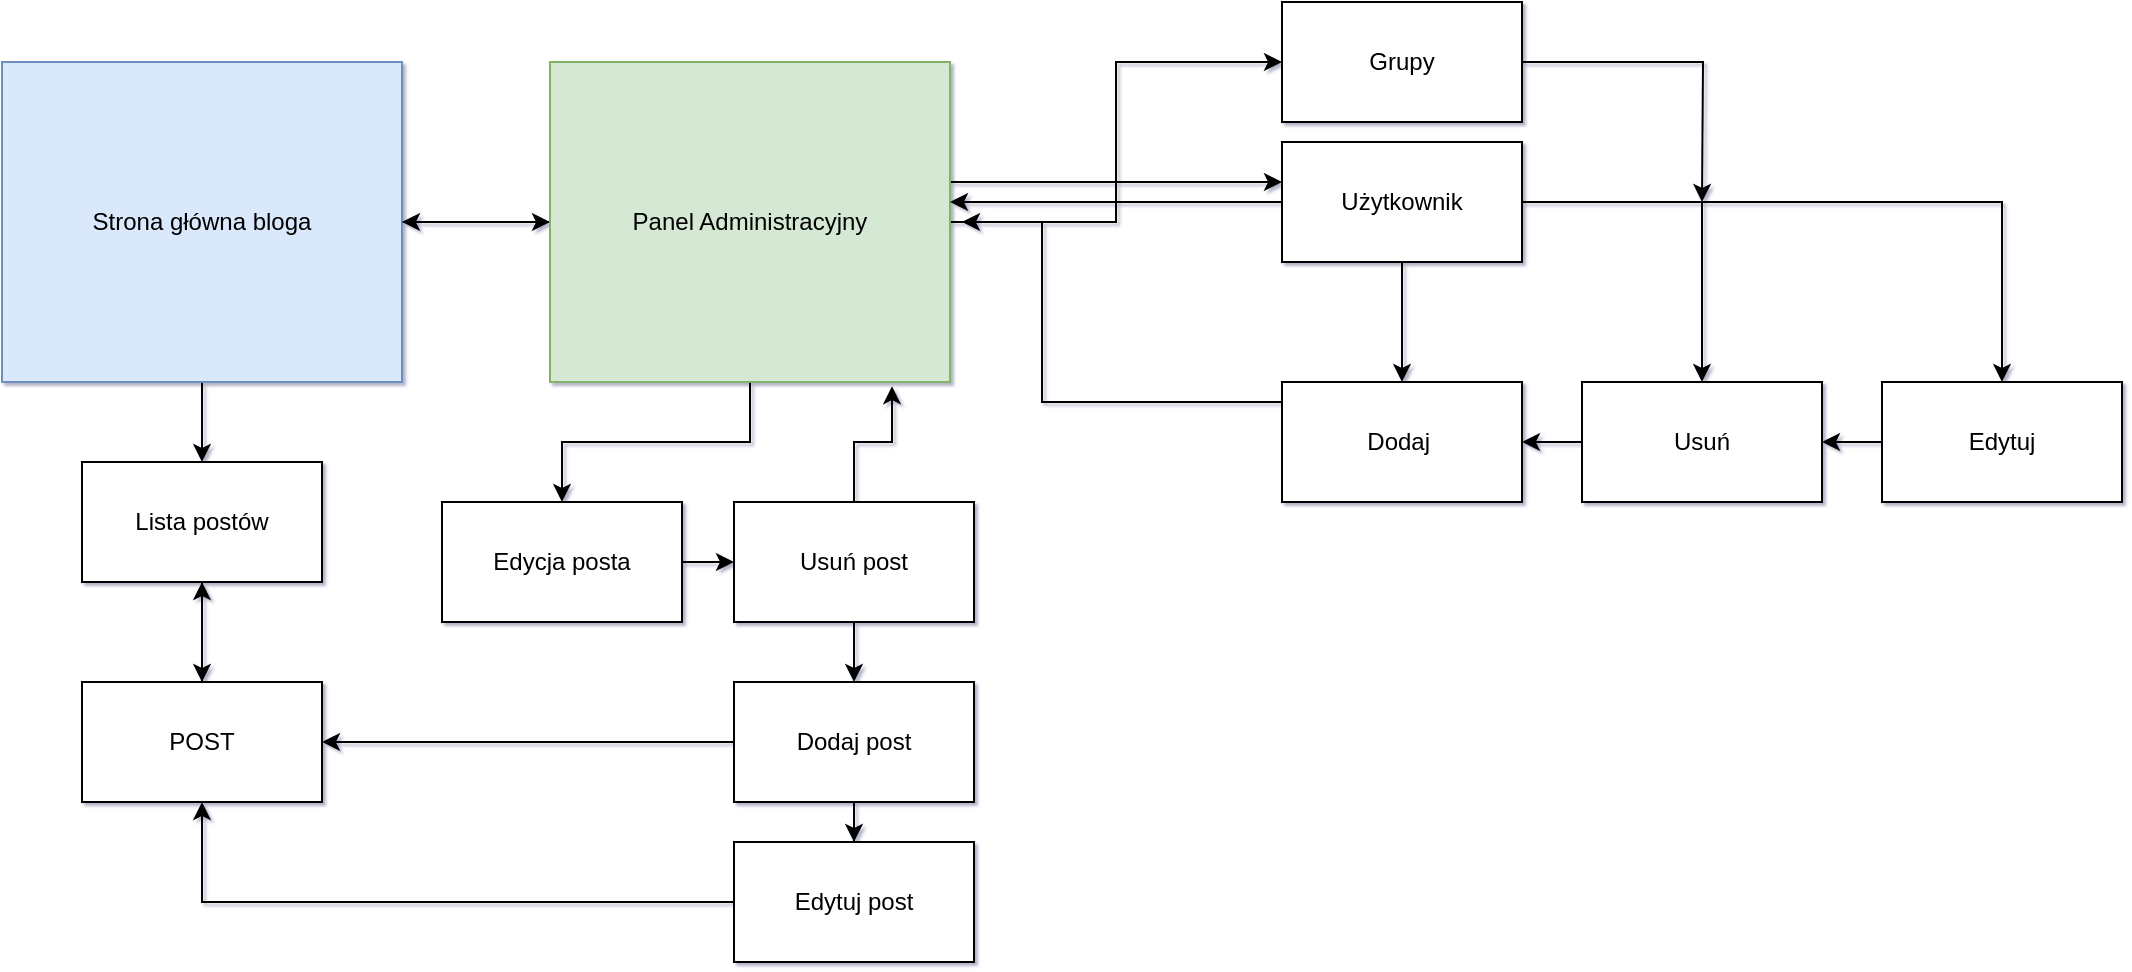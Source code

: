 <mxfile version="14.4.2" type="google"><diagram id="tP8lCKZFqgh1yIZEZvOj" name="Page-1"><mxGraphModel dx="1422" dy="834" grid="1" gridSize="10" guides="1" tooltips="1" connect="1" arrows="1" fold="1" page="1" pageScale="1" pageWidth="1169" pageHeight="827" background="none" math="0" shadow="1"><root><mxCell id="0"/><mxCell id="1" parent="0"/><mxCell id="x41zlLOsSAu30sCd7u5N-3" value="" style="edgeStyle=orthogonalEdgeStyle;rounded=0;orthogonalLoop=1;jettySize=auto;html=1;" parent="1" source="x41zlLOsSAu30sCd7u5N-1" target="x41zlLOsSAu30sCd7u5N-2" edge="1"><mxGeometry relative="1" as="geometry"/></mxCell><mxCell id="x41zlLOsSAu30sCd7u5N-5" value="" style="edgeStyle=orthogonalEdgeStyle;rounded=0;orthogonalLoop=1;jettySize=auto;html=1;" parent="1" source="x41zlLOsSAu30sCd7u5N-1" target="x41zlLOsSAu30sCd7u5N-4" edge="1"><mxGeometry relative="1" as="geometry"/></mxCell><mxCell id="x41zlLOsSAu30sCd7u5N-1" value="Strona główna bloga" style="rounded=0;whiteSpace=wrap;html=1;fillColor=#dae8fc;strokeColor=#6c8ebf;" parent="1" vertex="1"><mxGeometry x="40" y="40" width="200" height="160" as="geometry"/></mxCell><mxCell id="x41zlLOsSAu30sCd7u5N-11" value="" style="edgeStyle=orthogonalEdgeStyle;rounded=0;orthogonalLoop=1;jettySize=auto;html=1;" parent="1" source="x41zlLOsSAu30sCd7u5N-2" target="x41zlLOsSAu30sCd7u5N-10" edge="1"><mxGeometry relative="1" as="geometry"/></mxCell><mxCell id="x41zlLOsSAu30sCd7u5N-27" style="edgeStyle=orthogonalEdgeStyle;rounded=0;orthogonalLoop=1;jettySize=auto;html=1;entryX=1;entryY=0.5;entryDx=0;entryDy=0;" parent="1" source="x41zlLOsSAu30sCd7u5N-2" target="x41zlLOsSAu30sCd7u5N-1" edge="1"><mxGeometry relative="1" as="geometry"/></mxCell><mxCell id="x41zlLOsSAu30sCd7u5N-32" style="edgeStyle=orthogonalEdgeStyle;rounded=0;orthogonalLoop=1;jettySize=auto;html=1;" parent="1" source="x41zlLOsSAu30sCd7u5N-2" target="x41zlLOsSAu30sCd7u5N-30" edge="1"><mxGeometry relative="1" as="geometry"><Array as="points"><mxPoint x="610" y="100"/><mxPoint x="610" y="100"/></Array></mxGeometry></mxCell><mxCell id="x41zlLOsSAu30sCd7u5N-50" style="edgeStyle=orthogonalEdgeStyle;rounded=0;orthogonalLoop=1;jettySize=auto;html=1;" parent="1" source="x41zlLOsSAu30sCd7u5N-2" target="x41zlLOsSAu30sCd7u5N-48" edge="1"><mxGeometry relative="1" as="geometry"/></mxCell><mxCell id="x41zlLOsSAu30sCd7u5N-2" value="Panel Administracyjny" style="rounded=0;whiteSpace=wrap;html=1;fillColor=#d5e8d4;strokeColor=#82b366;" parent="1" vertex="1"><mxGeometry x="314" y="40" width="200" height="160" as="geometry"/></mxCell><mxCell id="x41zlLOsSAu30sCd7u5N-7" value="" style="edgeStyle=orthogonalEdgeStyle;rounded=0;orthogonalLoop=1;jettySize=auto;html=1;exitX=0.5;exitY=1;exitDx=0;exitDy=0;exitPerimeter=0;entryX=0.5;entryY=1;entryDx=0;entryDy=0;" parent="1" source="x41zlLOsSAu30sCd7u5N-4" target="x41zlLOsSAu30sCd7u5N-4" edge="1"><mxGeometry relative="1" as="geometry"/></mxCell><mxCell id="x41zlLOsSAu30sCd7u5N-8" value="" style="edgeStyle=orthogonalEdgeStyle;rounded=0;orthogonalLoop=1;jettySize=auto;html=1;" parent="1" source="x41zlLOsSAu30sCd7u5N-4" target="x41zlLOsSAu30sCd7u5N-6" edge="1"><mxGeometry relative="1" as="geometry"/></mxCell><mxCell id="x41zlLOsSAu30sCd7u5N-4" value="Lista postów" style="whiteSpace=wrap;html=1;rounded=0;" parent="1" vertex="1"><mxGeometry x="80" y="240" width="120" height="60" as="geometry"/></mxCell><mxCell id="x41zlLOsSAu30sCd7u5N-9" value="" style="edgeStyle=orthogonalEdgeStyle;rounded=0;orthogonalLoop=1;jettySize=auto;html=1;" parent="1" source="x41zlLOsSAu30sCd7u5N-6" target="x41zlLOsSAu30sCd7u5N-4" edge="1"><mxGeometry relative="1" as="geometry"/></mxCell><mxCell id="x41zlLOsSAu30sCd7u5N-6" value="POST" style="whiteSpace=wrap;html=1;rounded=0;" parent="1" vertex="1"><mxGeometry x="80" y="350" width="120" height="60" as="geometry"/></mxCell><mxCell id="x41zlLOsSAu30sCd7u5N-13" value="" style="edgeStyle=orthogonalEdgeStyle;rounded=0;orthogonalLoop=1;jettySize=auto;html=1;" parent="1" source="x41zlLOsSAu30sCd7u5N-10" target="x41zlLOsSAu30sCd7u5N-12" edge="1"><mxGeometry relative="1" as="geometry"/></mxCell><mxCell id="x41zlLOsSAu30sCd7u5N-10" value="Edycja posta" style="whiteSpace=wrap;html=1;rounded=0;" parent="1" vertex="1"><mxGeometry x="260" y="260" width="120" height="60" as="geometry"/></mxCell><mxCell id="x41zlLOsSAu30sCd7u5N-17" value="" style="edgeStyle=orthogonalEdgeStyle;rounded=0;orthogonalLoop=1;jettySize=auto;html=1;" parent="1" source="x41zlLOsSAu30sCd7u5N-14" target="x41zlLOsSAu30sCd7u5N-16" edge="1"><mxGeometry relative="1" as="geometry"/></mxCell><mxCell id="CFpkTdufSbqRcZK56jsa-5" style="edgeStyle=orthogonalEdgeStyle;rounded=0;orthogonalLoop=1;jettySize=auto;html=1;entryX=0.855;entryY=1.013;entryDx=0;entryDy=0;entryPerimeter=0;" edge="1" parent="1" source="x41zlLOsSAu30sCd7u5N-12" target="x41zlLOsSAu30sCd7u5N-2"><mxGeometry relative="1" as="geometry"/></mxCell><mxCell id="x41zlLOsSAu30sCd7u5N-12" value="Usuń post" style="whiteSpace=wrap;html=1;rounded=0;" parent="1" vertex="1"><mxGeometry x="406" y="260" width="120" height="60" as="geometry"/></mxCell><mxCell id="x41zlLOsSAu30sCd7u5N-25" style="edgeStyle=orthogonalEdgeStyle;rounded=0;orthogonalLoop=1;jettySize=auto;html=1;entryX=0.5;entryY=1;entryDx=0;entryDy=0;" parent="1" source="x41zlLOsSAu30sCd7u5N-16" target="x41zlLOsSAu30sCd7u5N-6" edge="1"><mxGeometry relative="1" as="geometry"/></mxCell><mxCell id="x41zlLOsSAu30sCd7u5N-16" value="Edytuj post" style="whiteSpace=wrap;html=1;rounded=0;" parent="1" vertex="1"><mxGeometry x="406" y="430" width="120" height="60" as="geometry"/></mxCell><mxCell id="x41zlLOsSAu30sCd7u5N-40" style="edgeStyle=orthogonalEdgeStyle;rounded=0;orthogonalLoop=1;jettySize=auto;html=1;entryX=1;entryY=0.5;entryDx=0;entryDy=0;" parent="1" source="x41zlLOsSAu30sCd7u5N-14" target="x41zlLOsSAu30sCd7u5N-6" edge="1"><mxGeometry relative="1" as="geometry"/></mxCell><mxCell id="x41zlLOsSAu30sCd7u5N-14" value="Dodaj post" style="whiteSpace=wrap;html=1;rounded=0;" parent="1" vertex="1"><mxGeometry x="406" y="350" width="120" height="60" as="geometry"/></mxCell><mxCell id="x41zlLOsSAu30sCd7u5N-23" value="" style="edgeStyle=orthogonalEdgeStyle;rounded=0;orthogonalLoop=1;jettySize=auto;html=1;" parent="1" source="x41zlLOsSAu30sCd7u5N-12" target="x41zlLOsSAu30sCd7u5N-14" edge="1"><mxGeometry relative="1" as="geometry"><mxPoint x="566" y="290" as="sourcePoint"/><mxPoint x="466" y="450" as="targetPoint"/></mxGeometry></mxCell><mxCell id="x41zlLOsSAu30sCd7u5N-34" value="" style="edgeStyle=orthogonalEdgeStyle;rounded=0;orthogonalLoop=1;jettySize=auto;html=1;" parent="1" source="x41zlLOsSAu30sCd7u5N-30" target="x41zlLOsSAu30sCd7u5N-33" edge="1"><mxGeometry relative="1" as="geometry"/></mxCell><mxCell id="x41zlLOsSAu30sCd7u5N-36" value="" style="edgeStyle=orthogonalEdgeStyle;rounded=0;orthogonalLoop=1;jettySize=auto;html=1;" parent="1" source="x41zlLOsSAu30sCd7u5N-30" target="x41zlLOsSAu30sCd7u5N-35" edge="1"><mxGeometry relative="1" as="geometry"/></mxCell><mxCell id="x41zlLOsSAu30sCd7u5N-38" style="edgeStyle=orthogonalEdgeStyle;rounded=0;orthogonalLoop=1;jettySize=auto;html=1;entryX=0.5;entryY=0;entryDx=0;entryDy=0;" parent="1" source="x41zlLOsSAu30sCd7u5N-30" target="x41zlLOsSAu30sCd7u5N-37" edge="1"><mxGeometry relative="1" as="geometry"/></mxCell><mxCell id="x41zlLOsSAu30sCd7u5N-52" style="edgeStyle=orthogonalEdgeStyle;rounded=0;orthogonalLoop=1;jettySize=auto;html=1;" parent="1" source="x41zlLOsSAu30sCd7u5N-30" target="x41zlLOsSAu30sCd7u5N-2" edge="1"><mxGeometry relative="1" as="geometry"><Array as="points"><mxPoint x="570" y="110"/><mxPoint x="570" y="110"/></Array></mxGeometry></mxCell><mxCell id="x41zlLOsSAu30sCd7u5N-30" value="Użytkownik" style="rounded=0;whiteSpace=wrap;html=1;" parent="1" vertex="1"><mxGeometry x="680" y="80" width="120" height="60" as="geometry"/></mxCell><mxCell id="x41zlLOsSAu30sCd7u5N-39" style="edgeStyle=orthogonalEdgeStyle;rounded=0;orthogonalLoop=1;jettySize=auto;html=1;" parent="1" source="x41zlLOsSAu30sCd7u5N-33" edge="1"><mxGeometry relative="1" as="geometry"><mxPoint x="520" y="120" as="targetPoint"/><Array as="points"><mxPoint x="560" y="210"/></Array></mxGeometry></mxCell><mxCell id="x41zlLOsSAu30sCd7u5N-46" value="" style="edgeStyle=orthogonalEdgeStyle;rounded=0;orthogonalLoop=1;jettySize=auto;html=1;" parent="1" source="x41zlLOsSAu30sCd7u5N-35" target="x41zlLOsSAu30sCd7u5N-33" edge="1"><mxGeometry relative="1" as="geometry"/></mxCell><mxCell id="x41zlLOsSAu30sCd7u5N-35" value="Usuń" style="whiteSpace=wrap;html=1;rounded=0;" parent="1" vertex="1"><mxGeometry x="830" y="200" width="120" height="60" as="geometry"/></mxCell><mxCell id="x41zlLOsSAu30sCd7u5N-47" value="" style="edgeStyle=orthogonalEdgeStyle;rounded=0;orthogonalLoop=1;jettySize=auto;html=1;" parent="1" source="x41zlLOsSAu30sCd7u5N-37" target="x41zlLOsSAu30sCd7u5N-35" edge="1"><mxGeometry relative="1" as="geometry"/></mxCell><mxCell id="x41zlLOsSAu30sCd7u5N-37" value="Edytuj" style="rounded=0;whiteSpace=wrap;html=1;" parent="1" vertex="1"><mxGeometry x="980" y="200" width="120" height="60" as="geometry"/></mxCell><mxCell id="x41zlLOsSAu30sCd7u5N-33" value="Dodaj&amp;nbsp;" style="whiteSpace=wrap;html=1;rounded=0;" parent="1" vertex="1"><mxGeometry x="680" y="200" width="120" height="60" as="geometry"/></mxCell><mxCell id="x41zlLOsSAu30sCd7u5N-51" style="edgeStyle=orthogonalEdgeStyle;rounded=0;orthogonalLoop=1;jettySize=auto;html=1;" parent="1" source="x41zlLOsSAu30sCd7u5N-48" edge="1"><mxGeometry relative="1" as="geometry"><mxPoint x="890" y="110" as="targetPoint"/></mxGeometry></mxCell><mxCell id="x41zlLOsSAu30sCd7u5N-48" value="Grupy" style="rounded=0;whiteSpace=wrap;html=1;glass=0;shadow=0;sketch=0;" parent="1" vertex="1"><mxGeometry x="680" y="10" width="120" height="60" as="geometry"/></mxCell></root></mxGraphModel></diagram></mxfile>